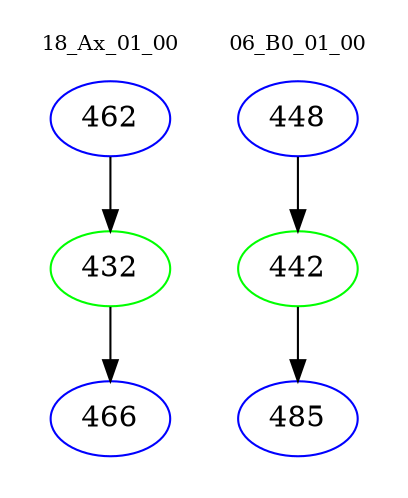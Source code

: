 digraph{
subgraph cluster_0 {
color = white
label = "18_Ax_01_00";
fontsize=10;
T0_462 [label="462", color="blue"]
T0_462 -> T0_432 [color="black"]
T0_432 [label="432", color="green"]
T0_432 -> T0_466 [color="black"]
T0_466 [label="466", color="blue"]
}
subgraph cluster_1 {
color = white
label = "06_B0_01_00";
fontsize=10;
T1_448 [label="448", color="blue"]
T1_448 -> T1_442 [color="black"]
T1_442 [label="442", color="green"]
T1_442 -> T1_485 [color="black"]
T1_485 [label="485", color="blue"]
}
}
